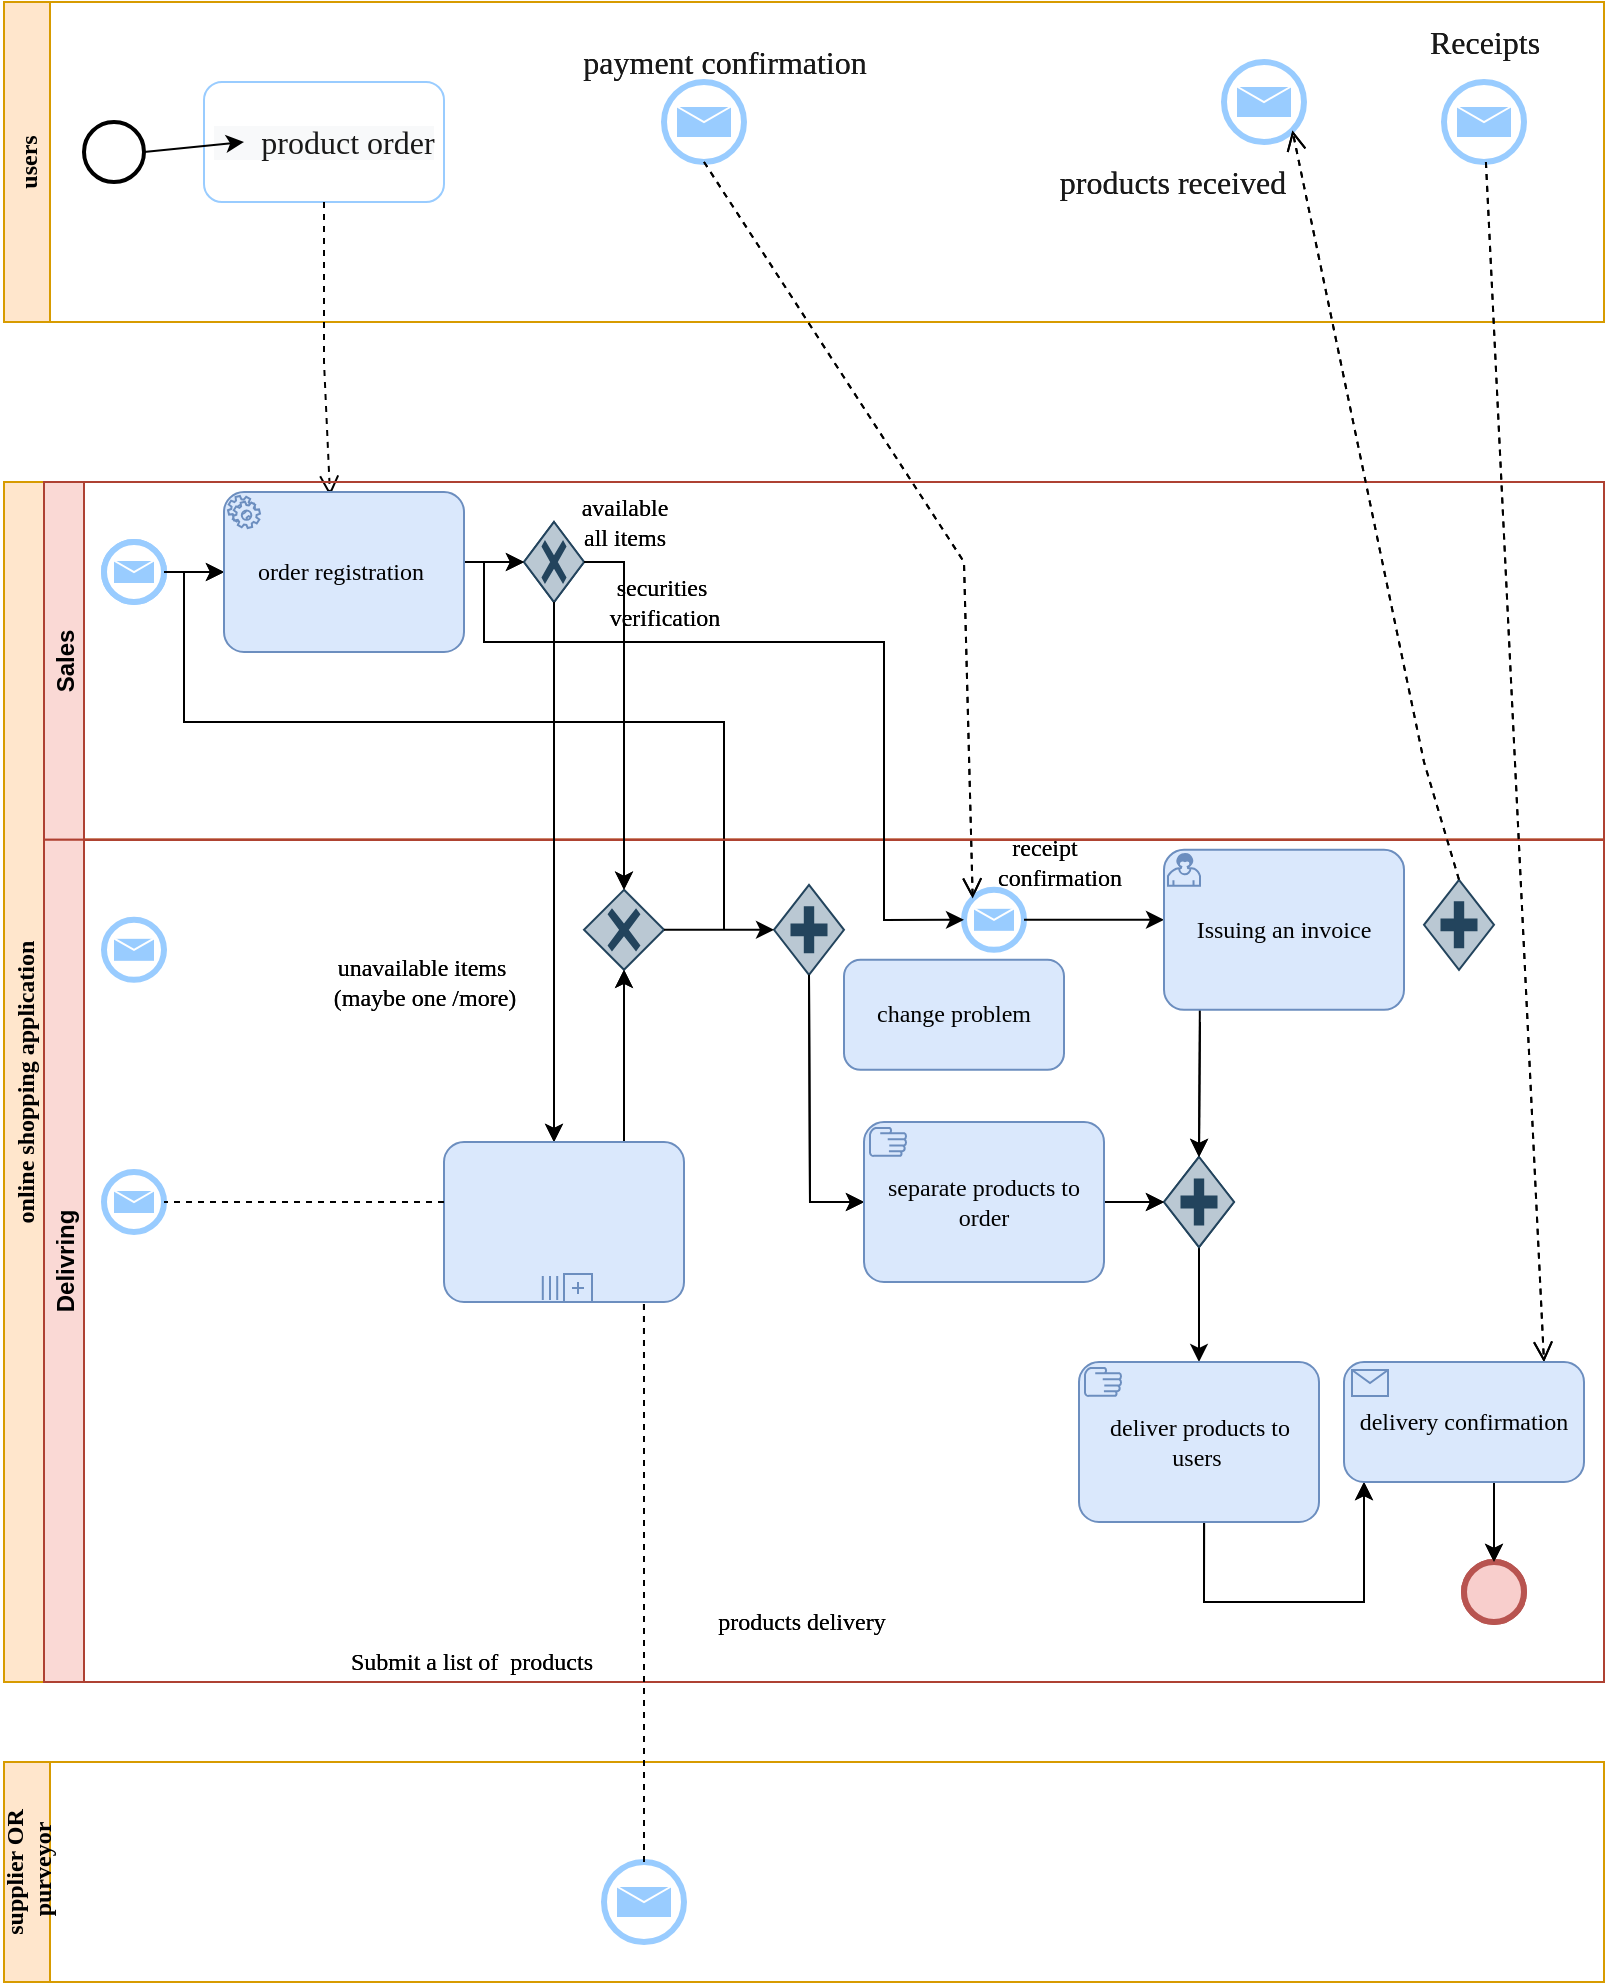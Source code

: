 <mxfile version="15.7.4" type="github" pages="2">
  <diagram id="DU3IWoZfHmInHlSZ8mjR" name="Page-1">
    <mxGraphModel dx="1886" dy="610" grid="1" gridSize="10" guides="1" tooltips="1" connect="1" arrows="1" fold="1" page="0" pageScale="1" pageWidth="850" pageHeight="1100" math="0" shadow="0">
      <root>
        <mxCell id="0" />
        <mxCell id="1" parent="0" />
        <mxCell id="j8A4B9o-JrXwtnY3UbhV-6" value="online shopping application" style="swimlane;childLayout=stackLayout;resizeParent=1;resizeParentMax=0;horizontal=0;startSize=20;horizontalStack=0;fontFamily=Verdana;strokeColor=#d79b00;fillColor=#ffe6cc;" parent="1" vertex="1">
          <mxGeometry x="40" y="280" width="800" height="178.91" as="geometry" />
        </mxCell>
        <mxCell id="j8A4B9o-JrXwtnY3UbhV-7" value="Sales" style="swimlane;startSize=20;horizontal=0;fillColor=#fad9d5;strokeColor=#ae4132;" parent="j8A4B9o-JrXwtnY3UbhV-6" vertex="1">
          <mxGeometry x="20" width="780" height="178.91" as="geometry" />
        </mxCell>
        <mxCell id="j8A4B9o-JrXwtnY3UbhV-16" value="" style="points=[[0.145,0.145,0],[0.5,0,0],[0.855,0.145,0],[1,0.5,0],[0.855,0.855,0],[0.5,1,0],[0.145,0.855,0],[0,0.5,0]];shape=mxgraph.bpmn.event;html=1;verticalLabelPosition=bottom;labelBackgroundColor=#ffffff;verticalAlign=top;align=center;perimeter=ellipsePerimeter;outlineConnect=0;aspect=fixed;outline=end;symbol=message;fontFamily=Verdana;strokeColor=#99CCFF;fillColor=#FFFFFF;" parent="j8A4B9o-JrXwtnY3UbhV-7" vertex="1">
          <mxGeometry x="30" y="30" width="30" height="30" as="geometry" />
        </mxCell>
        <mxCell id="j8A4B9o-JrXwtnY3UbhV-17" value="" style="points=[[0.25,0.25,0],[0.5,0,0],[0.75,0.25,0],[1,0.5,0],[0.75,0.75,0],[0.5,1,0],[0.25,0.75,0],[0,0.5,0]];shape=mxgraph.bpmn.gateway2;html=1;verticalLabelPosition=bottom;labelBackgroundColor=#ffffff;verticalAlign=top;align=center;perimeter=rhombusPerimeter;outlineConnect=0;outline=none;symbol=none;gwType=exclusive;fontFamily=Verdana;strokeColor=#23445d;fillColor=#bac8d3;" parent="j8A4B9o-JrXwtnY3UbhV-7" vertex="1">
          <mxGeometry x="240" y="20" width="30" height="40" as="geometry" />
        </mxCell>
        <mxCell id="j8A4B9o-JrXwtnY3UbhV-33" value="" style="endArrow=classic;html=1;rounded=0;fontFamily=Verdana;exitX=1;exitY=0.5;exitDx=0;exitDy=0;exitPerimeter=0;" parent="j8A4B9o-JrXwtnY3UbhV-7" source="j8A4B9o-JrXwtnY3UbhV-16" edge="1">
          <mxGeometry width="50" height="50" relative="1" as="geometry">
            <mxPoint x="50" y="90" as="sourcePoint" />
            <mxPoint x="90" y="45" as="targetPoint" />
          </mxGeometry>
        </mxCell>
        <mxCell id="j8A4B9o-JrXwtnY3UbhV-34" value="" style="endArrow=classic;html=1;rounded=0;fontFamily=Verdana;exitX=1;exitY=0.5;exitDx=0;exitDy=0;entryX=0;entryY=0.5;entryDx=0;entryDy=0;entryPerimeter=0;" parent="j8A4B9o-JrXwtnY3UbhV-7" target="j8A4B9o-JrXwtnY3UbhV-17" edge="1">
          <mxGeometry width="50" height="50" relative="1" as="geometry">
            <mxPoint x="210" y="40" as="sourcePoint" />
            <mxPoint x="370" y="-100" as="targetPoint" />
          </mxGeometry>
        </mxCell>
        <mxCell id="j8A4B9o-JrXwtnY3UbhV-36" value="" style="endArrow=classic;html=1;rounded=0;fontFamily=Verdana;exitX=1;exitY=0.5;exitDx=0;exitDy=0;exitPerimeter=0;" parent="j8A4B9o-JrXwtnY3UbhV-6" source="j8A4B9o-JrXwtnY3UbhV-17" edge="1">
          <mxGeometry width="50" height="50" relative="1" as="geometry">
            <mxPoint x="350" y="90" as="sourcePoint" />
            <mxPoint x="310" y="203.91" as="targetPoint" />
            <Array as="points">
              <mxPoint x="310" y="40" />
            </Array>
          </mxGeometry>
        </mxCell>
        <mxCell id="j8A4B9o-JrXwtnY3UbhV-10" value="users" style="swimlane;horizontal=0;fontFamily=Verdana;fillColor=#ffe6cc;strokeColor=#d79b00;" parent="1" vertex="1">
          <mxGeometry x="40" y="40" width="800" height="160" as="geometry" />
        </mxCell>
        <mxCell id="j8A4B9o-JrXwtnY3UbhV-12" value="" style="points=[[0.145,0.145,0],[0.5,0,0],[0.855,0.145,0],[1,0.5,0],[0.855,0.855,0],[0.5,1,0],[0.145,0.855,0],[0,0.5,0]];shape=mxgraph.bpmn.event;html=1;verticalLabelPosition=bottom;labelBackgroundColor=#ffffff;verticalAlign=top;align=center;perimeter=ellipsePerimeter;outlineConnect=0;aspect=fixed;outline=end;symbol=message;fontFamily=Verdana;strokeColor=#99CCFF;fillColor=#FFFFFF;" parent="j8A4B9o-JrXwtnY3UbhV-10" vertex="1">
          <mxGeometry x="330" y="40" width="40" height="40" as="geometry" />
        </mxCell>
        <mxCell id="j8A4B9o-JrXwtnY3UbhV-13" value="" style="points=[[0.145,0.145,0],[0.5,0,0],[0.855,0.145,0],[1,0.5,0],[0.855,0.855,0],[0.5,1,0],[0.145,0.855,0],[0,0.5,0]];shape=mxgraph.bpmn.event;html=1;verticalLabelPosition=bottom;labelBackgroundColor=#ffffff;verticalAlign=top;align=center;perimeter=ellipsePerimeter;outlineConnect=0;aspect=fixed;outline=end;symbol=message;fontFamily=Verdana;strokeColor=#99CCFF;fillColor=#FFFFFF;" parent="j8A4B9o-JrXwtnY3UbhV-10" vertex="1">
          <mxGeometry x="610" y="30" width="40" height="40" as="geometry" />
        </mxCell>
        <mxCell id="j8A4B9o-JrXwtnY3UbhV-14" value="" style="points=[[0.145,0.145,0],[0.5,0,0],[0.855,0.145,0],[1,0.5,0],[0.855,0.855,0],[0.5,1,0],[0.145,0.855,0],[0,0.5,0]];shape=mxgraph.bpmn.event;html=1;verticalLabelPosition=bottom;labelBackgroundColor=#ffffff;verticalAlign=top;align=center;perimeter=ellipsePerimeter;outlineConnect=0;aspect=fixed;outline=end;symbol=message;fontFamily=Verdana;strokeColor=#99CCFF;fillColor=#FFFFFF;" parent="j8A4B9o-JrXwtnY3UbhV-10" vertex="1">
          <mxGeometry x="720" y="40" width="40" height="40" as="geometry" />
        </mxCell>
        <mxCell id="s6szo8w5WI7-46QbkCPE-1" value="&#xa;&#xa;&lt;span style=&quot;color: rgb(25, 25, 25); font-family: &amp;quot;times new roman&amp;quot;; font-size: 16px; font-style: normal; font-weight: 400; letter-spacing: normal; text-align: center; text-indent: 0px; text-transform: none; word-spacing: 0px; background-color: rgb(248, 249, 250); display: inline; float: none;&quot;&gt;&amp;nbsp; &amp;nbsp; &amp;nbsp; product order&lt;/span&gt;&#xa;&#xa;" style="rounded=1;whiteSpace=wrap;html=1;fontFamily=Verdana;strokeColor=#99CCFF;fillColor=#FFFFFF;" vertex="1" parent="j8A4B9o-JrXwtnY3UbhV-10">
          <mxGeometry x="100" y="40" width="120" height="60" as="geometry" />
        </mxCell>
        <mxCell id="s6szo8w5WI7-46QbkCPE-2" value="" style="strokeWidth=2;html=1;shape=mxgraph.flowchart.start_2;whiteSpace=wrap;fontFamily=Verdana;fillColor=#FFFFFF;" vertex="1" parent="j8A4B9o-JrXwtnY3UbhV-10">
          <mxGeometry x="40" y="60" width="30" height="30" as="geometry" />
        </mxCell>
        <mxCell id="s6szo8w5WI7-46QbkCPE-3" value="" style="endArrow=classic;html=1;rounded=0;fontFamily=Verdana;exitX=1;exitY=0.5;exitDx=0;exitDy=0;exitPerimeter=0;" edge="1" parent="j8A4B9o-JrXwtnY3UbhV-10" source="s6szo8w5WI7-46QbkCPE-2">
          <mxGeometry width="50" height="50" relative="1" as="geometry">
            <mxPoint x="70" y="120" as="sourcePoint" />
            <mxPoint x="120" y="70" as="targetPoint" />
          </mxGeometry>
        </mxCell>
        <mxCell id="j8A4B9o-JrXwtnY3UbhV-27" value="&lt;span style=&quot;font-family: &amp;#34;times new roman&amp;#34; ; font-size: 12pt ; color: #191919&quot;&gt;&amp;nbsp; &amp;nbsp; &amp;nbsp; payment confirmation&amp;nbsp;&lt;/span&gt;" style="text;html=1;align=center;verticalAlign=middle;resizable=0;points=[];autosize=1;strokeColor=none;fillColor=none;fontFamily=Verdana;" parent="1" vertex="1">
          <mxGeometry x="295" y="60" width="190" height="20" as="geometry" />
        </mxCell>
        <mxCell id="j8A4B9o-JrXwtnY3UbhV-28" value="&lt;span style=&quot;color: rgb(25 , 25 , 25) ; font-family: &amp;#34;times new roman&amp;#34; ; font-size: 16px&quot;&gt;&amp;nbsp; &amp;nbsp;products received&amp;nbsp;&lt;/span&gt;" style="text;html=1;align=center;verticalAlign=middle;resizable=0;points=[];autosize=1;strokeColor=none;fillColor=none;fontFamily=Verdana;" parent="1" vertex="1">
          <mxGeometry x="550" y="120" width="140" height="20" as="geometry" />
        </mxCell>
        <mxCell id="j8A4B9o-JrXwtnY3UbhV-31" value="&lt;span style=&quot;font-family: &amp;#34;times new roman&amp;#34; ; font-size: 12pt ; color: #191919&quot;&gt;Receipts&lt;/span&gt;" style="text;html=1;align=center;verticalAlign=middle;resizable=0;points=[];autosize=1;strokeColor=none;fillColor=none;fontFamily=Verdana;" parent="1" vertex="1">
          <mxGeometry x="745" y="50" width="70" height="20" as="geometry" />
        </mxCell>
        <mxCell id="j8A4B9o-JrXwtnY3UbhV-35" value="" style="html=1;verticalAlign=bottom;endArrow=open;dashed=1;endSize=8;rounded=0;fontFamily=Verdana;exitX=0.5;exitY=1;exitDx=0;exitDy=0;entryX=0.442;entryY=0.025;entryDx=0;entryDy=0;entryPerimeter=0;" parent="1" source="s6szo8w5WI7-46QbkCPE-1" edge="1" target="j8A4B9o-JrXwtnY3UbhV-157">
          <mxGeometry x="0.106" y="-1" relative="1" as="geometry">
            <mxPoint x="100" y="120" as="sourcePoint" />
            <mxPoint x="210" y="290" as="targetPoint" />
            <Array as="points">
              <mxPoint x="200" y="220" />
            </Array>
            <mxPoint as="offset" />
          </mxGeometry>
        </mxCell>
        <mxCell id="j8A4B9o-JrXwtnY3UbhV-50" value="" style="html=1;verticalAlign=bottom;endArrow=open;dashed=1;endSize=8;rounded=0;fontFamily=Verdana;exitX=0.5;exitY=1;exitDx=0;exitDy=0;exitPerimeter=0;entryX=0.145;entryY=0.145;entryDx=0;entryDy=0;entryPerimeter=0;" parent="1" source="j8A4B9o-JrXwtnY3UbhV-12" edge="1">
          <mxGeometry x="0.106" y="-1" relative="1" as="geometry">
            <mxPoint x="110" y="130" as="sourcePoint" />
            <mxPoint x="524.35" y="488.26" as="targetPoint" />
            <Array as="points">
              <mxPoint x="520" y="320" />
            </Array>
            <mxPoint as="offset" />
          </mxGeometry>
        </mxCell>
        <mxCell id="j8A4B9o-JrXwtnY3UbhV-51" value="" style="html=1;verticalAlign=bottom;endArrow=open;dashed=1;endSize=8;rounded=0;fontFamily=Verdana;exitX=0.5;exitY=0;exitDx=0;exitDy=0;exitPerimeter=0;entryX=0.855;entryY=0.855;entryDx=0;entryDy=0;entryPerimeter=0;" parent="1" target="j8A4B9o-JrXwtnY3UbhV-13" edge="1">
          <mxGeometry x="0.106" y="-1" relative="1" as="geometry">
            <mxPoint x="767.5" y="478.91" as="sourcePoint" />
            <mxPoint x="230" y="320" as="targetPoint" />
            <Array as="points">
              <mxPoint x="750" y="420" />
            </Array>
            <mxPoint as="offset" />
          </mxGeometry>
        </mxCell>
        <mxCell id="j8A4B9o-JrXwtnY3UbhV-52" value="available &lt;br&gt;all items" style="text;html=1;align=center;verticalAlign=middle;resizable=0;points=[];autosize=1;strokeColor=none;fillColor=none;fontFamily=Verdana;" parent="1" vertex="1">
          <mxGeometry x="315" y="285" width="70" height="30" as="geometry" />
        </mxCell>
        <mxCell id="j8A4B9o-JrXwtnY3UbhV-53" value="securities&amp;nbsp;&lt;br&gt;verification" style="text;html=1;align=center;verticalAlign=middle;resizable=0;points=[];autosize=1;strokeColor=none;fillColor=none;fontFamily=Verdana;" parent="1" vertex="1">
          <mxGeometry x="330" y="325" width="80" height="30" as="geometry" />
        </mxCell>
        <mxCell id="j8A4B9o-JrXwtnY3UbhV-54" value="" style="endArrow=classic;html=1;rounded=0;fontFamily=Verdana;exitX=0.5;exitY=1;exitDx=0;exitDy=0;exitPerimeter=0;" parent="1" source="j8A4B9o-JrXwtnY3UbhV-17" edge="1">
          <mxGeometry width="50" height="50" relative="1" as="geometry">
            <mxPoint x="320" y="550" as="sourcePoint" />
            <mxPoint x="315" y="610" as="targetPoint" />
          </mxGeometry>
        </mxCell>
        <mxCell id="j8A4B9o-JrXwtnY3UbhV-56" value="" style="html=1;verticalAlign=bottom;endArrow=open;dashed=1;endSize=8;rounded=0;fontFamily=Verdana;exitX=0;exitY=0.5;exitDx=0;exitDy=0;" parent="1" edge="1">
          <mxGeometry x="0.106" y="-1" relative="1" as="geometry">
            <mxPoint x="260" y="640" as="sourcePoint" />
            <mxPoint x="100" y="640" as="targetPoint" />
            <Array as="points">
              <mxPoint x="100" y="640" />
            </Array>
            <mxPoint as="offset" />
          </mxGeometry>
        </mxCell>
        <mxCell id="j8A4B9o-JrXwtnY3UbhV-58" value="" style="endArrow=classic;html=1;rounded=0;fontFamily=Verdana;exitX=0.75;exitY=0;exitDx=0;exitDy=0;entryX=0.5;entryY=1;entryDx=0;entryDy=0;entryPerimeter=0;" parent="1" edge="1">
          <mxGeometry width="50" height="50" relative="1" as="geometry">
            <mxPoint x="350" y="610" as="sourcePoint" />
            <mxPoint x="350" y="523.91" as="targetPoint" />
            <Array as="points" />
          </mxGeometry>
        </mxCell>
        <mxCell id="j8A4B9o-JrXwtnY3UbhV-59" value="" style="endArrow=classic;html=1;rounded=0;fontFamily=Verdana;exitX=0.5;exitY=1;exitDx=0;exitDy=0;exitPerimeter=0;" parent="1" edge="1">
          <mxGeometry width="50" height="50" relative="1" as="geometry">
            <mxPoint x="442.5" y="526.41" as="sourcePoint" />
            <mxPoint x="470" y="640" as="targetPoint" />
            <Array as="points">
              <mxPoint x="443" y="640" />
            </Array>
          </mxGeometry>
        </mxCell>
        <mxCell id="j8A4B9o-JrXwtnY3UbhV-61" value="" style="points=[[0.25,0.25,0],[0.5,0,0],[0.75,0.25,0],[1,0.5,0],[0.75,0.75,0],[0.5,1,0],[0.25,0.75,0],[0,0.5,0]];shape=mxgraph.bpmn.gateway2;html=1;verticalLabelPosition=bottom;labelBackgroundColor=#ffffff;verticalAlign=top;align=center;perimeter=rhombusPerimeter;outlineConnect=0;outline=none;symbol=none;gwType=parallel;fontFamily=Verdana;strokeColor=#23445d;fillColor=#bac8d3;" parent="1" vertex="1">
          <mxGeometry x="620" y="617.5" width="35" height="45" as="geometry" />
        </mxCell>
        <mxCell id="j8A4B9o-JrXwtnY3UbhV-62" value="" style="endArrow=classic;html=1;rounded=0;fontFamily=Verdana;exitX=1;exitY=0.5;exitDx=0;exitDy=0;" parent="1" target="j8A4B9o-JrXwtnY3UbhV-61" edge="1">
          <mxGeometry width="50" height="50" relative="1" as="geometry">
            <mxPoint x="590" y="640" as="sourcePoint" />
            <mxPoint x="500" y="690" as="targetPoint" />
          </mxGeometry>
        </mxCell>
        <mxCell id="j8A4B9o-JrXwtnY3UbhV-63" value="" style="endArrow=classic;html=1;rounded=0;fontFamily=Verdana;exitX=0.15;exitY=1.017;exitDx=0;exitDy=0;exitPerimeter=0;entryX=0.5;entryY=0;entryDx=0;entryDy=0;entryPerimeter=0;" parent="1" target="j8A4B9o-JrXwtnY3UbhV-61" edge="1">
          <mxGeometry width="50" height="50" relative="1" as="geometry">
            <mxPoint x="638" y="529.93" as="sourcePoint" />
            <mxPoint x="720" y="590" as="targetPoint" />
          </mxGeometry>
        </mxCell>
        <mxCell id="j8A4B9o-JrXwtnY3UbhV-64" value="" style="endArrow=classic;html=1;rounded=0;fontFamily=Verdana;exitX=0.5;exitY=1;exitDx=0;exitDy=0;exitPerimeter=0;entryX=0.5;entryY=0;entryDx=0;entryDy=0;entryPerimeter=0;" parent="1" source="j8A4B9o-JrXwtnY3UbhV-61" target="j8A4B9o-JrXwtnY3UbhV-164" edge="1">
          <mxGeometry width="50" height="50" relative="1" as="geometry">
            <mxPoint x="500" y="810" as="sourcePoint" />
            <mxPoint x="635.96" y="698" as="targetPoint" />
          </mxGeometry>
        </mxCell>
        <mxCell id="j8A4B9o-JrXwtnY3UbhV-69" value="" style="endArrow=classic;html=1;rounded=0;fontFamily=Verdana;exitX=0.667;exitY=1;exitDx=0;exitDy=0;exitPerimeter=0;" parent="1" edge="1">
          <mxGeometry width="50" height="50" relative="1" as="geometry">
            <mxPoint x="640.04" y="800" as="sourcePoint" />
            <mxPoint x="720" y="780" as="targetPoint" />
            <Array as="points">
              <mxPoint x="640" y="840" />
              <mxPoint x="720" y="840" />
            </Array>
          </mxGeometry>
        </mxCell>
        <mxCell id="j8A4B9o-JrXwtnY3UbhV-70" value="" style="points=[[0.145,0.145,0],[0.5,0,0],[0.855,0.145,0],[1,0.5,0],[0.855,0.855,0],[0.5,1,0],[0.145,0.855,0],[0,0.5,0]];shape=mxgraph.bpmn.event;html=1;verticalLabelPosition=bottom;labelBackgroundColor=#ffffff;verticalAlign=top;align=center;perimeter=ellipsePerimeter;outlineConnect=0;aspect=fixed;outline=end;symbol=terminate2;fontFamily=Verdana;strokeColor=#b85450;fillColor=#f8cecc;" parent="1" vertex="1">
          <mxGeometry x="770" y="820" width="30" height="30" as="geometry" />
        </mxCell>
        <mxCell id="j8A4B9o-JrXwtnY3UbhV-75" value="" style="html=1;verticalAlign=bottom;endArrow=open;dashed=1;endSize=8;rounded=0;fontFamily=Verdana;" parent="1" source="j8A4B9o-JrXwtnY3UbhV-14" edge="1">
          <mxGeometry x="0.106" y="-1" relative="1" as="geometry">
            <mxPoint x="790" y="130" as="sourcePoint" />
            <mxPoint x="810" y="720" as="targetPoint" />
            <Array as="points">
              <mxPoint x="810" y="720" />
            </Array>
            <mxPoint as="offset" />
          </mxGeometry>
        </mxCell>
        <mxCell id="j8A4B9o-JrXwtnY3UbhV-76" value="" style="endArrow=classic;html=1;rounded=0;fontFamily=Verdana;exitX=0.75;exitY=1;exitDx=0;exitDy=0;" parent="1" edge="1">
          <mxGeometry width="50" height="50" relative="1" as="geometry">
            <mxPoint x="785" y="780" as="sourcePoint" />
            <mxPoint x="785" y="820" as="targetPoint" />
          </mxGeometry>
        </mxCell>
        <mxCell id="j8A4B9o-JrXwtnY3UbhV-82" value="" style="html=1;verticalAlign=bottom;endArrow=open;dashed=1;endSize=8;rounded=0;fontFamily=Verdana;entryX=0.833;entryY=1;entryDx=0;entryDy=0;entryPerimeter=0;" parent="1" edge="1">
          <mxGeometry x="0.106" y="-1" relative="1" as="geometry">
            <mxPoint x="360" y="940.0" as="sourcePoint" />
            <mxPoint x="359.96" y="670" as="targetPoint" />
            <Array as="points">
              <mxPoint x="360" y="860" />
              <mxPoint x="360" y="770" />
              <mxPoint x="360" y="720" />
            </Array>
            <mxPoint as="offset" />
          </mxGeometry>
        </mxCell>
        <mxCell id="j8A4B9o-JrXwtnY3UbhV-83" value="Submit a list of&amp;nbsp; products&amp;nbsp; &amp;nbsp; &amp;nbsp; &amp;nbsp; &amp;nbsp; &amp;nbsp; &amp;nbsp; &amp;nbsp; &amp;nbsp; &amp;nbsp; &amp;nbsp; &amp;nbsp; &amp;nbsp; &amp;nbsp; &amp;nbsp; &amp;nbsp;" style="text;html=1;align=center;verticalAlign=middle;resizable=0;points=[];autosize=1;strokeColor=none;fillColor=none;fontFamily=Verdana;" parent="1" vertex="1">
          <mxGeometry x="170" y="860" width="300" height="20" as="geometry" />
        </mxCell>
        <mxCell id="j8A4B9o-JrXwtnY3UbhV-84" value="products delivery&amp;nbsp;" style="text;html=1;align=center;verticalAlign=middle;resizable=0;points=[];autosize=1;strokeColor=none;fillColor=none;fontFamily=Verdana;" parent="1" vertex="1">
          <mxGeometry x="380" y="840" width="120" height="20" as="geometry" />
        </mxCell>
        <mxCell id="j8A4B9o-JrXwtnY3UbhV-85" value="unavailable items&amp;nbsp;&lt;br&gt;(maybe one /more)" style="text;html=1;align=center;verticalAlign=middle;resizable=0;points=[];autosize=1;strokeColor=none;fillColor=none;fontFamily=Verdana;" parent="1" vertex="1">
          <mxGeometry x="185" y="515" width="130" height="30" as="geometry" />
        </mxCell>
        <mxCell id="j8A4B9o-JrXwtnY3UbhV-87" value="receipt&lt;br&gt;&amp;nbsp; &amp;nbsp; &amp;nbsp;confirmation" style="text;html=1;align=center;verticalAlign=middle;resizable=0;points=[];autosize=1;strokeColor=none;fillColor=none;fontFamily=Verdana;" parent="1" vertex="1">
          <mxGeometry x="505" y="455" width="110" height="30" as="geometry" />
        </mxCell>
        <mxCell id="j8A4B9o-JrXwtnY3UbhV-93" value="Untitled Layer" parent="0" />
        <mxCell id="j8A4B9o-JrXwtnY3UbhV-94" value="online shopping application" style="swimlane;childLayout=stackLayout;resizeParent=1;resizeParentMax=0;horizontal=0;startSize=20;horizontalStack=0;fontFamily=Verdana;strokeColor=#d79b00;fillColor=#ffe6cc;" parent="j8A4B9o-JrXwtnY3UbhV-93" vertex="1">
          <mxGeometry x="40" y="280" width="800" height="600" as="geometry" />
        </mxCell>
        <mxCell id="j8A4B9o-JrXwtnY3UbhV-95" value="Sales" style="swimlane;startSize=20;horizontal=0;fillColor=#fad9d5;strokeColor=#ae4132;" parent="j8A4B9o-JrXwtnY3UbhV-94" vertex="1">
          <mxGeometry x="20" width="780" height="178.91" as="geometry" />
        </mxCell>
        <mxCell id="j8A4B9o-JrXwtnY3UbhV-97" value="" style="points=[[0.145,0.145,0],[0.5,0,0],[0.855,0.145,0],[1,0.5,0],[0.855,0.855,0],[0.5,1,0],[0.145,0.855,0],[0,0.5,0]];shape=mxgraph.bpmn.event;html=1;verticalLabelPosition=bottom;labelBackgroundColor=#ffffff;verticalAlign=top;align=center;perimeter=ellipsePerimeter;outlineConnect=0;aspect=fixed;outline=end;symbol=message;fontFamily=Verdana;strokeColor=#99CCFF;fillColor=#FFFFFF;" parent="j8A4B9o-JrXwtnY3UbhV-95" vertex="1">
          <mxGeometry x="30" y="30" width="30" height="30" as="geometry" />
        </mxCell>
        <mxCell id="j8A4B9o-JrXwtnY3UbhV-98" value="" style="points=[[0.25,0.25,0],[0.5,0,0],[0.75,0.25,0],[1,0.5,0],[0.75,0.75,0],[0.5,1,0],[0.25,0.75,0],[0,0.5,0]];shape=mxgraph.bpmn.gateway2;html=1;verticalLabelPosition=bottom;labelBackgroundColor=#ffffff;verticalAlign=top;align=center;perimeter=rhombusPerimeter;outlineConnect=0;outline=none;symbol=none;gwType=exclusive;fontFamily=Verdana;strokeColor=#23445d;fillColor=#bac8d3;" parent="j8A4B9o-JrXwtnY3UbhV-95" vertex="1">
          <mxGeometry x="240" y="20" width="30" height="40" as="geometry" />
        </mxCell>
        <mxCell id="j8A4B9o-JrXwtnY3UbhV-99" value="" style="endArrow=classic;html=1;rounded=0;fontFamily=Verdana;exitX=1;exitY=0.5;exitDx=0;exitDy=0;exitPerimeter=0;" parent="j8A4B9o-JrXwtnY3UbhV-95" source="j8A4B9o-JrXwtnY3UbhV-97" edge="1">
          <mxGeometry width="50" height="50" relative="1" as="geometry">
            <mxPoint x="50" y="90" as="sourcePoint" />
            <mxPoint x="90" y="45" as="targetPoint" />
          </mxGeometry>
        </mxCell>
        <mxCell id="j8A4B9o-JrXwtnY3UbhV-100" value="" style="endArrow=classic;html=1;rounded=0;fontFamily=Verdana;exitX=1;exitY=0.5;exitDx=0;exitDy=0;entryX=0;entryY=0.5;entryDx=0;entryDy=0;entryPerimeter=0;" parent="j8A4B9o-JrXwtnY3UbhV-95" target="j8A4B9o-JrXwtnY3UbhV-98" edge="1">
          <mxGeometry width="50" height="50" relative="1" as="geometry">
            <mxPoint x="210" y="40" as="sourcePoint" />
            <mxPoint x="370" y="-100" as="targetPoint" />
          </mxGeometry>
        </mxCell>
        <mxCell id="j8A4B9o-JrXwtnY3UbhV-101" value="" style="endArrow=none;html=1;rounded=0;fontFamily=Verdana;" parent="j8A4B9o-JrXwtnY3UbhV-95" edge="1">
          <mxGeometry relative="1" as="geometry">
            <mxPoint x="70" y="45" as="sourcePoint" />
            <mxPoint x="340" y="224" as="targetPoint" />
            <Array as="points">
              <mxPoint x="70" y="120" />
              <mxPoint x="340" y="120" />
            </Array>
          </mxGeometry>
        </mxCell>
        <mxCell id="j8A4B9o-JrXwtnY3UbhV-157" value="order registration " style="points=[[0.25,0,0],[0.5,0,0],[0.75,0,0],[1,0.25,0],[1,0.5,0],[1,0.75,0],[0.75,1,0],[0.5,1,0],[0.25,1,0],[0,0.75,0],[0,0.5,0],[0,0.25,0]];shape=mxgraph.bpmn.task;whiteSpace=wrap;rectStyle=rounded;size=10;taskMarker=service;fontFamily=Verdana;strokeColor=#6c8ebf;fillColor=#dae8fc;" parent="j8A4B9o-JrXwtnY3UbhV-95" vertex="1">
          <mxGeometry x="90" y="5" width="120" height="80" as="geometry" />
        </mxCell>
        <mxCell id="j8A4B9o-JrXwtnY3UbhV-103" value="Delivring" style="swimlane;startSize=20;horizontal=0;fillColor=#fad9d5;strokeColor=#ae4132;" parent="j8A4B9o-JrXwtnY3UbhV-94" vertex="1">
          <mxGeometry x="20" y="178.91" width="780" height="421.09" as="geometry" />
        </mxCell>
        <mxCell id="j8A4B9o-JrXwtnY3UbhV-104" value="" style="points=[[0.145,0.145,0],[0.5,0,0],[0.855,0.145,0],[1,0.5,0],[0.855,0.855,0],[0.5,1,0],[0.145,0.855,0],[0,0.5,0]];shape=mxgraph.bpmn.event;html=1;verticalLabelPosition=bottom;labelBackgroundColor=#ffffff;verticalAlign=top;align=center;perimeter=ellipsePerimeter;outlineConnect=0;aspect=fixed;outline=end;symbol=message;fontFamily=Verdana;strokeColor=#99CCFF;fillColor=#FFFFFF;" parent="j8A4B9o-JrXwtnY3UbhV-103" vertex="1">
          <mxGeometry x="30" y="40" width="30" height="30" as="geometry" />
        </mxCell>
        <mxCell id="j8A4B9o-JrXwtnY3UbhV-105" value="" style="points=[[0.25,0.25,0],[0.5,0,0],[0.75,0.25,0],[1,0.5,0],[0.75,0.75,0],[0.5,1,0],[0.25,0.75,0],[0,0.5,0]];shape=mxgraph.bpmn.gateway2;html=1;verticalLabelPosition=bottom;labelBackgroundColor=#ffffff;verticalAlign=top;align=center;perimeter=rhombusPerimeter;outlineConnect=0;outline=none;symbol=none;gwType=exclusive;fontFamily=Verdana;strokeColor=#23445d;fillColor=#bac8d3;" parent="j8A4B9o-JrXwtnY3UbhV-103" vertex="1">
          <mxGeometry x="270" y="25" width="40" height="40" as="geometry" />
        </mxCell>
        <mxCell id="j8A4B9o-JrXwtnY3UbhV-106" value="" style="points=[[0.25,0.25,0],[0.5,0,0],[0.75,0.25,0],[1,0.5,0],[0.75,0.75,0],[0.5,1,0],[0.25,0.75,0],[0,0.5,0]];shape=mxgraph.bpmn.gateway2;html=1;verticalLabelPosition=bottom;labelBackgroundColor=#ffffff;verticalAlign=top;align=center;perimeter=rhombusPerimeter;outlineConnect=0;outline=none;symbol=none;gwType=parallel;fontFamily=Verdana;strokeColor=#23445d;fillColor=#bac8d3;" parent="j8A4B9o-JrXwtnY3UbhV-103" vertex="1">
          <mxGeometry x="365" y="22.5" width="35" height="45" as="geometry" />
        </mxCell>
        <mxCell id="j8A4B9o-JrXwtnY3UbhV-107" value="" style="endArrow=classic;html=1;rounded=0;fontFamily=Verdana;exitX=1;exitY=0.5;exitDx=0;exitDy=0;exitPerimeter=0;entryX=0;entryY=0.5;entryDx=0;entryDy=0;entryPerimeter=0;" parent="j8A4B9o-JrXwtnY3UbhV-103" source="j8A4B9o-JrXwtnY3UbhV-105" target="j8A4B9o-JrXwtnY3UbhV-106" edge="1">
          <mxGeometry width="50" height="50" relative="1" as="geometry">
            <mxPoint x="310" y="80" as="sourcePoint" />
            <mxPoint x="360" y="45" as="targetPoint" />
          </mxGeometry>
        </mxCell>
        <mxCell id="j8A4B9o-JrXwtnY3UbhV-108" value="" style="points=[[0.145,0.145,0],[0.5,0,0],[0.855,0.145,0],[1,0.5,0],[0.855,0.855,0],[0.5,1,0],[0.145,0.855,0],[0,0.5,0]];shape=mxgraph.bpmn.event;html=1;verticalLabelPosition=bottom;labelBackgroundColor=#ffffff;verticalAlign=top;align=center;perimeter=ellipsePerimeter;outlineConnect=0;aspect=fixed;outline=end;symbol=message;fontFamily=Verdana;strokeColor=#99CCFF;fillColor=#FFFFFF;" parent="j8A4B9o-JrXwtnY3UbhV-103" vertex="1">
          <mxGeometry x="460" y="25" width="30" height="30" as="geometry" />
        </mxCell>
        <mxCell id="j8A4B9o-JrXwtnY3UbhV-110" value="" style="points=[[0.25,0.25,0],[0.5,0,0],[0.75,0.25,0],[1,0.5,0],[0.75,0.75,0],[0.5,1,0],[0.25,0.75,0],[0,0.5,0]];shape=mxgraph.bpmn.gateway2;html=1;verticalLabelPosition=bottom;labelBackgroundColor=#ffffff;verticalAlign=top;align=center;perimeter=rhombusPerimeter;outlineConnect=0;outline=none;symbol=none;gwType=parallel;fontFamily=Verdana;strokeColor=#23445d;fillColor=#bac8d3;" parent="j8A4B9o-JrXwtnY3UbhV-103" vertex="1">
          <mxGeometry x="690" y="20" width="35" height="45" as="geometry" />
        </mxCell>
        <mxCell id="j8A4B9o-JrXwtnY3UbhV-111" value="change problem" style="rounded=1;whiteSpace=wrap;html=1;fontFamily=Verdana;strokeColor=#6c8ebf;fillColor=#dae8fc;" parent="j8A4B9o-JrXwtnY3UbhV-103" vertex="1">
          <mxGeometry x="400" y="60" width="110" height="55" as="geometry" />
        </mxCell>
        <mxCell id="j8A4B9o-JrXwtnY3UbhV-112" value="" style="endArrow=classic;html=1;rounded=0;fontFamily=Verdana;exitX=1;exitY=0.5;exitDx=0;exitDy=0;exitPerimeter=0;entryX=0;entryY=0.5;entryDx=0;entryDy=0;" parent="j8A4B9o-JrXwtnY3UbhV-103" source="j8A4B9o-JrXwtnY3UbhV-108" edge="1">
          <mxGeometry width="50" height="50" relative="1" as="geometry">
            <mxPoint x="320" y="55" as="sourcePoint" />
            <mxPoint x="560" y="40" as="targetPoint" />
            <Array as="points" />
          </mxGeometry>
        </mxCell>
        <mxCell id="j8A4B9o-JrXwtnY3UbhV-161" value="Issuing an invoice" style="points=[[0.25,0,0],[0.5,0,0],[0.75,0,0],[1,0.25,0],[1,0.5,0],[1,0.75,0],[0.75,1,0],[0.5,1,0],[0.25,1,0],[0,0.75,0],[0,0.5,0],[0,0.25,0]];shape=mxgraph.bpmn.task;whiteSpace=wrap;rectStyle=rounded;size=10;taskMarker=user;fontFamily=Verdana;strokeColor=#6c8ebf;fillColor=#dae8fc;" parent="j8A4B9o-JrXwtnY3UbhV-103" vertex="1">
          <mxGeometry x="560" y="5" width="120" height="80" as="geometry" />
        </mxCell>
        <mxCell id="j8A4B9o-JrXwtnY3UbhV-165" value="" style="shape=image;html=1;verticalAlign=top;verticalLabelPosition=bottom;labelBackgroundColor=#ffffff;imageAspect=0;aspect=fixed;image=https://cdn3.iconfinder.com/data/icons/arrows-actions/126/slice39-128.png;fontFamily=Verdana;strokeColor=#99CCFF;fillColor=#FFFFFF;" parent="j8A4B9o-JrXwtnY3UbhV-103" vertex="1">
          <mxGeometry x="400" y="60.0" width="20" height="20" as="geometry" />
        </mxCell>
        <mxCell id="j8A4B9o-JrXwtnY3UbhV-113" value="" style="endArrow=classic;html=1;rounded=0;fontFamily=Verdana;exitX=1;exitY=0.5;exitDx=0;exitDy=0;exitPerimeter=0;" parent="j8A4B9o-JrXwtnY3UbhV-94" source="j8A4B9o-JrXwtnY3UbhV-98" target="j8A4B9o-JrXwtnY3UbhV-105" edge="1">
          <mxGeometry width="50" height="50" relative="1" as="geometry">
            <mxPoint x="350" y="90" as="sourcePoint" />
            <mxPoint x="350" y="100" as="targetPoint" />
            <Array as="points">
              <mxPoint x="310" y="40" />
            </Array>
          </mxGeometry>
        </mxCell>
        <mxCell id="j8A4B9o-JrXwtnY3UbhV-120" value="&lt;span style=&quot;font-family: &amp;#34;times new roman&amp;#34; ; font-size: 12pt ; color: #191919&quot;&gt;&amp;nbsp; &amp;nbsp; &amp;nbsp; payment confirmation&amp;nbsp;&lt;/span&gt;" style="text;html=1;align=center;verticalAlign=middle;resizable=0;points=[];autosize=1;strokeColor=none;fillColor=none;fontFamily=Verdana;" parent="j8A4B9o-JrXwtnY3UbhV-93" vertex="1">
          <mxGeometry x="295" y="60" width="190" height="20" as="geometry" />
        </mxCell>
        <mxCell id="j8A4B9o-JrXwtnY3UbhV-121" value="&lt;span style=&quot;color: rgb(25 , 25 , 25) ; font-family: &amp;#34;times new roman&amp;#34; ; font-size: 16px&quot;&gt;&amp;nbsp; &amp;nbsp;products received&amp;nbsp;&lt;/span&gt;" style="text;html=1;align=center;verticalAlign=middle;resizable=0;points=[];autosize=1;strokeColor=none;fillColor=none;fontFamily=Verdana;" parent="j8A4B9o-JrXwtnY3UbhV-93" vertex="1">
          <mxGeometry x="550" y="120" width="140" height="20" as="geometry" />
        </mxCell>
        <mxCell id="j8A4B9o-JrXwtnY3UbhV-122" value="&lt;span style=&quot;font-family: &amp;#34;times new roman&amp;#34; ; font-size: 12pt ; color: #191919&quot;&gt;Receipts&lt;/span&gt;" style="text;html=1;align=center;verticalAlign=middle;resizable=0;points=[];autosize=1;strokeColor=none;fillColor=none;fontFamily=Verdana;" parent="j8A4B9o-JrXwtnY3UbhV-93" vertex="1">
          <mxGeometry x="745" y="50" width="70" height="20" as="geometry" />
        </mxCell>
        <mxCell id="j8A4B9o-JrXwtnY3UbhV-124" value="" style="endArrow=classic;html=1;rounded=0;fontFamily=Verdana;entryX=0;entryY=0.5;entryDx=0;entryDy=0;entryPerimeter=0;" parent="j8A4B9o-JrXwtnY3UbhV-93" target="j8A4B9o-JrXwtnY3UbhV-108" edge="1">
          <mxGeometry width="50" height="50" relative="1" as="geometry">
            <mxPoint x="280" y="320" as="sourcePoint" />
            <mxPoint x="640" y="360" as="targetPoint" />
            <Array as="points">
              <mxPoint x="280" y="360" />
              <mxPoint x="480" y="360" />
              <mxPoint x="480" y="499" />
            </Array>
          </mxGeometry>
        </mxCell>
        <mxCell id="j8A4B9o-JrXwtnY3UbhV-125" value="" style="html=1;verticalAlign=bottom;endArrow=open;dashed=1;endSize=8;rounded=0;fontFamily=Verdana;exitX=0.5;exitY=1;exitDx=0;exitDy=0;exitPerimeter=0;entryX=0.145;entryY=0.145;entryDx=0;entryDy=0;entryPerimeter=0;" parent="j8A4B9o-JrXwtnY3UbhV-93" target="j8A4B9o-JrXwtnY3UbhV-108" edge="1">
          <mxGeometry x="0.106" y="-1" relative="1" as="geometry">
            <mxPoint x="390" y="120" as="sourcePoint" />
            <mxPoint x="220" y="310" as="targetPoint" />
            <Array as="points">
              <mxPoint x="520" y="320" />
            </Array>
            <mxPoint as="offset" />
          </mxGeometry>
        </mxCell>
        <mxCell id="j8A4B9o-JrXwtnY3UbhV-126" value="" style="html=1;verticalAlign=bottom;endArrow=open;dashed=1;endSize=8;rounded=0;fontFamily=Verdana;exitX=0.5;exitY=0;exitDx=0;exitDy=0;exitPerimeter=0;entryX=0.855;entryY=0.855;entryDx=0;entryDy=0;entryPerimeter=0;" parent="j8A4B9o-JrXwtnY3UbhV-93" source="j8A4B9o-JrXwtnY3UbhV-110" edge="1">
          <mxGeometry x="0.106" y="-1" relative="1" as="geometry">
            <mxPoint x="120" y="140" as="sourcePoint" />
            <mxPoint x="684.2" y="104.2" as="targetPoint" />
            <Array as="points">
              <mxPoint x="750" y="420" />
            </Array>
            <mxPoint as="offset" />
          </mxGeometry>
        </mxCell>
        <mxCell id="j8A4B9o-JrXwtnY3UbhV-127" value="available &lt;br&gt;all items" style="text;html=1;align=center;verticalAlign=middle;resizable=0;points=[];autosize=1;strokeColor=none;fillColor=none;fontFamily=Verdana;" parent="j8A4B9o-JrXwtnY3UbhV-93" vertex="1">
          <mxGeometry x="315" y="285" width="70" height="30" as="geometry" />
        </mxCell>
        <mxCell id="j8A4B9o-JrXwtnY3UbhV-128" value="securities&amp;nbsp;&lt;br&gt;verification" style="text;html=1;align=center;verticalAlign=middle;resizable=0;points=[];autosize=1;strokeColor=none;fillColor=none;fontFamily=Verdana;" parent="j8A4B9o-JrXwtnY3UbhV-93" vertex="1">
          <mxGeometry x="330" y="325" width="80" height="30" as="geometry" />
        </mxCell>
        <mxCell id="j8A4B9o-JrXwtnY3UbhV-129" value="" style="endArrow=classic;html=1;rounded=0;fontFamily=Verdana;exitX=0.5;exitY=1;exitDx=0;exitDy=0;exitPerimeter=0;" parent="j8A4B9o-JrXwtnY3UbhV-93" source="j8A4B9o-JrXwtnY3UbhV-98" edge="1">
          <mxGeometry width="50" height="50" relative="1" as="geometry">
            <mxPoint x="320" y="550" as="sourcePoint" />
            <mxPoint x="315" y="610" as="targetPoint" />
          </mxGeometry>
        </mxCell>
        <mxCell id="j8A4B9o-JrXwtnY3UbhV-131" value="" style="html=1;verticalAlign=bottom;endArrow=open;dashed=1;endSize=8;rounded=0;fontFamily=Verdana;exitX=0;exitY=0.5;exitDx=0;exitDy=0;startArrow=none;" parent="j8A4B9o-JrXwtnY3UbhV-93" edge="1" source="j8A4B9o-JrXwtnY3UbhV-132">
          <mxGeometry x="0.106" y="-1" relative="1" as="geometry">
            <mxPoint x="260" y="640" as="sourcePoint" />
            <mxPoint x="100" y="640" as="targetPoint" />
            <Array as="points">
              <mxPoint x="100" y="640" />
            </Array>
            <mxPoint as="offset" />
          </mxGeometry>
        </mxCell>
        <mxCell id="j8A4B9o-JrXwtnY3UbhV-133" value="" style="endArrow=classic;html=1;rounded=0;fontFamily=Verdana;exitX=0.75;exitY=0;exitDx=0;exitDy=0;entryX=0.5;entryY=1;entryDx=0;entryDy=0;entryPerimeter=0;" parent="j8A4B9o-JrXwtnY3UbhV-93" target="j8A4B9o-JrXwtnY3UbhV-105" edge="1">
          <mxGeometry width="50" height="50" relative="1" as="geometry">
            <mxPoint x="350" y="610" as="sourcePoint" />
            <mxPoint x="450" y="630" as="targetPoint" />
            <Array as="points" />
          </mxGeometry>
        </mxCell>
        <mxCell id="j8A4B9o-JrXwtnY3UbhV-134" value="" style="endArrow=classic;html=1;rounded=0;fontFamily=Verdana;exitX=0.5;exitY=1;exitDx=0;exitDy=0;exitPerimeter=0;" parent="j8A4B9o-JrXwtnY3UbhV-93" source="j8A4B9o-JrXwtnY3UbhV-106" edge="1">
          <mxGeometry width="50" height="50" relative="1" as="geometry">
            <mxPoint x="480" y="640" as="sourcePoint" />
            <mxPoint x="470" y="640" as="targetPoint" />
            <Array as="points">
              <mxPoint x="443" y="640" />
            </Array>
          </mxGeometry>
        </mxCell>
        <mxCell id="j8A4B9o-JrXwtnY3UbhV-136" value="" style="points=[[0.25,0.25,0],[0.5,0,0],[0.75,0.25,0],[1,0.5,0],[0.75,0.75,0],[0.5,1,0],[0.25,0.75,0],[0,0.5,0]];shape=mxgraph.bpmn.gateway2;html=1;verticalLabelPosition=bottom;labelBackgroundColor=#ffffff;verticalAlign=top;align=center;perimeter=rhombusPerimeter;outlineConnect=0;outline=none;symbol=none;gwType=parallel;fontFamily=Verdana;strokeColor=#23445d;fillColor=#bac8d3;" parent="j8A4B9o-JrXwtnY3UbhV-93" vertex="1">
          <mxGeometry x="620" y="617.5" width="35" height="45" as="geometry" />
        </mxCell>
        <mxCell id="j8A4B9o-JrXwtnY3UbhV-137" value="" style="endArrow=classic;html=1;rounded=0;fontFamily=Verdana;exitX=1;exitY=0.5;exitDx=0;exitDy=0;" parent="j8A4B9o-JrXwtnY3UbhV-93" target="j8A4B9o-JrXwtnY3UbhV-136" edge="1">
          <mxGeometry width="50" height="50" relative="1" as="geometry">
            <mxPoint x="590" y="640" as="sourcePoint" />
            <mxPoint x="500" y="690" as="targetPoint" />
          </mxGeometry>
        </mxCell>
        <mxCell id="j8A4B9o-JrXwtnY3UbhV-138" value="" style="endArrow=classic;html=1;rounded=0;fontFamily=Verdana;entryX=0.5;entryY=0;entryDx=0;entryDy=0;entryPerimeter=0;" parent="j8A4B9o-JrXwtnY3UbhV-93" target="j8A4B9o-JrXwtnY3UbhV-136" edge="1">
          <mxGeometry width="50" height="50" relative="1" as="geometry">
            <mxPoint x="638" y="550" as="sourcePoint" />
            <mxPoint x="720" y="590" as="targetPoint" />
          </mxGeometry>
        </mxCell>
        <mxCell id="j8A4B9o-JrXwtnY3UbhV-142" value="" style="endArrow=classic;html=1;rounded=0;fontFamily=Verdana;exitX=0.667;exitY=1;exitDx=0;exitDy=0;exitPerimeter=0;" parent="j8A4B9o-JrXwtnY3UbhV-93" edge="1">
          <mxGeometry width="50" height="50" relative="1" as="geometry">
            <mxPoint x="640.04" y="800" as="sourcePoint" />
            <mxPoint x="720" y="780" as="targetPoint" />
            <Array as="points">
              <mxPoint x="640" y="840" />
              <mxPoint x="720" y="840" />
            </Array>
          </mxGeometry>
        </mxCell>
        <mxCell id="j8A4B9o-JrXwtnY3UbhV-143" value="" style="points=[[0.145,0.145,0],[0.5,0,0],[0.855,0.145,0],[1,0.5,0],[0.855,0.855,0],[0.5,1,0],[0.145,0.855,0],[0,0.5,0]];shape=mxgraph.bpmn.event;html=1;verticalLabelPosition=bottom;labelBackgroundColor=#ffffff;verticalAlign=top;align=center;perimeter=ellipsePerimeter;outlineConnect=0;aspect=fixed;outline=end;symbol=terminate2;fontFamily=Verdana;strokeColor=#b85450;fillColor=#f8cecc;" parent="j8A4B9o-JrXwtnY3UbhV-93" vertex="1">
          <mxGeometry x="770" y="820" width="30" height="30" as="geometry" />
        </mxCell>
        <mxCell id="j8A4B9o-JrXwtnY3UbhV-144" value="" style="html=1;verticalAlign=bottom;endArrow=open;dashed=1;endSize=8;rounded=0;fontFamily=Verdana;" parent="j8A4B9o-JrXwtnY3UbhV-93" edge="1">
          <mxGeometry x="0.106" y="-1" relative="1" as="geometry">
            <mxPoint x="780.967" y="119.977" as="sourcePoint" />
            <mxPoint x="810" y="720" as="targetPoint" />
            <Array as="points">
              <mxPoint x="810" y="720" />
            </Array>
            <mxPoint as="offset" />
          </mxGeometry>
        </mxCell>
        <mxCell id="j8A4B9o-JrXwtnY3UbhV-145" value="" style="endArrow=classic;html=1;rounded=0;fontFamily=Verdana;exitX=0.75;exitY=1;exitDx=0;exitDy=0;" parent="j8A4B9o-JrXwtnY3UbhV-93" edge="1">
          <mxGeometry width="50" height="50" relative="1" as="geometry">
            <mxPoint x="785" y="780" as="sourcePoint" />
            <mxPoint x="785" y="820" as="targetPoint" />
          </mxGeometry>
        </mxCell>
        <mxCell id="j8A4B9o-JrXwtnY3UbhV-146" value="supplier OR&#xa; purveyor" style="swimlane;horizontal=0;fontFamily=Verdana;startSize=23;fillColor=#ffe6cc;strokeColor=#d79b00;" parent="j8A4B9o-JrXwtnY3UbhV-93" vertex="1">
          <mxGeometry x="40" y="920" width="800" height="110" as="geometry" />
        </mxCell>
        <mxCell id="j8A4B9o-JrXwtnY3UbhV-147" value="" style="points=[[0.145,0.145,0],[0.5,0,0],[0.855,0.145,0],[1,0.5,0],[0.855,0.855,0],[0.5,1,0],[0.145,0.855,0],[0,0.5,0]];shape=mxgraph.bpmn.event;html=1;verticalLabelPosition=bottom;labelBackgroundColor=#ffffff;verticalAlign=top;align=center;perimeter=ellipsePerimeter;outlineConnect=0;aspect=fixed;outline=end;symbol=message;fontFamily=Verdana;strokeColor=#99CCFF;fillColor=#FFFFFF;" parent="j8A4B9o-JrXwtnY3UbhV-146" vertex="1">
          <mxGeometry x="300" y="50" width="40" height="40" as="geometry" />
        </mxCell>
        <mxCell id="j8A4B9o-JrXwtnY3UbhV-148" value="" style="html=1;verticalAlign=bottom;endArrow=open;dashed=1;endSize=8;rounded=0;fontFamily=Verdana;entryX=0.833;entryY=1;entryDx=0;entryDy=0;entryPerimeter=0;" parent="j8A4B9o-JrXwtnY3UbhV-93" source="j8A4B9o-JrXwtnY3UbhV-147" edge="1">
          <mxGeometry x="0.106" y="-1" relative="1" as="geometry">
            <mxPoint x="270" y="650" as="sourcePoint" />
            <mxPoint x="359.96" y="670" as="targetPoint" />
            <Array as="points">
              <mxPoint x="360" y="860" />
              <mxPoint x="360" y="770" />
              <mxPoint x="360" y="720" />
            </Array>
            <mxPoint as="offset" />
          </mxGeometry>
        </mxCell>
        <mxCell id="j8A4B9o-JrXwtnY3UbhV-149" value="Submit a list of&amp;nbsp; products&amp;nbsp; &amp;nbsp; &amp;nbsp; &amp;nbsp; &amp;nbsp; &amp;nbsp; &amp;nbsp; &amp;nbsp; &amp;nbsp; &amp;nbsp; &amp;nbsp; &amp;nbsp; &amp;nbsp; &amp;nbsp; &amp;nbsp; &amp;nbsp;" style="text;html=1;align=center;verticalAlign=middle;resizable=0;points=[];autosize=1;strokeColor=none;fillColor=none;fontFamily=Verdana;" parent="j8A4B9o-JrXwtnY3UbhV-93" vertex="1">
          <mxGeometry x="170" y="860" width="300" height="20" as="geometry" />
        </mxCell>
        <mxCell id="j8A4B9o-JrXwtnY3UbhV-150" value="products delivery&amp;nbsp;" style="text;html=1;align=center;verticalAlign=middle;resizable=0;points=[];autosize=1;strokeColor=none;fillColor=none;fontFamily=Verdana;" parent="j8A4B9o-JrXwtnY3UbhV-93" vertex="1">
          <mxGeometry x="380" y="840" width="120" height="20" as="geometry" />
        </mxCell>
        <mxCell id="j8A4B9o-JrXwtnY3UbhV-151" value="unavailable items&amp;nbsp;&lt;br&gt;(maybe one /more)" style="text;html=1;align=center;verticalAlign=middle;resizable=0;points=[];autosize=1;strokeColor=none;fillColor=none;fontFamily=Verdana;" parent="j8A4B9o-JrXwtnY3UbhV-93" vertex="1">
          <mxGeometry x="185" y="515" width="130" height="30" as="geometry" />
        </mxCell>
        <mxCell id="j8A4B9o-JrXwtnY3UbhV-152" value="receipt&lt;br&gt;&amp;nbsp; &amp;nbsp; &amp;nbsp;confirmation" style="text;html=1;align=center;verticalAlign=middle;resizable=0;points=[];autosize=1;strokeColor=none;fillColor=none;fontFamily=Verdana;" parent="j8A4B9o-JrXwtnY3UbhV-93" vertex="1">
          <mxGeometry x="505" y="455" width="110" height="30" as="geometry" />
        </mxCell>
        <mxCell id="j8A4B9o-JrXwtnY3UbhV-155" value="" style="points=[[0.25,0,0],[0.5,0,0],[0.75,0,0],[1,0.25,0],[1,0.5,0],[1,0.75,0],[0.75,1,0],[0.5,1,0],[0.25,1,0],[0,0.75,0],[0,0.5,0],[0,0.25,0]];shape=mxgraph.bpmn.task;whiteSpace=wrap;rectStyle=rounded;size=10;taskMarker=abstract;isLoopSub=1;isLoopMultiParallel=1;fontFamily=Verdana;strokeColor=#6c8ebf;fillColor=#dae8fc;" parent="j8A4B9o-JrXwtnY3UbhV-93" vertex="1">
          <mxGeometry x="260" y="610" width="120" height="80" as="geometry" />
        </mxCell>
        <mxCell id="j8A4B9o-JrXwtnY3UbhV-156" value="delivery confirmation" style="points=[[0.25,0,0],[0.5,0,0],[0.75,0,0],[1,0.25,0],[1,0.5,0],[1,0.75,0],[0.75,1,0],[0.5,1,0],[0.25,1,0],[0,0.75,0],[0,0.5,0],[0,0.25,0]];shape=mxgraph.bpmn.task;whiteSpace=wrap;rectStyle=rounded;size=10;taskMarker=receive;fontFamily=Verdana;strokeColor=#6c8ebf;fillColor=#dae8fc;" parent="j8A4B9o-JrXwtnY3UbhV-93" vertex="1">
          <mxGeometry x="710" y="720" width="120" height="60" as="geometry" />
        </mxCell>
        <mxCell id="j8A4B9o-JrXwtnY3UbhV-163" value="separate products to order" style="points=[[0.25,0,0],[0.5,0,0],[0.75,0,0],[1,0.25,0],[1,0.5,0],[1,0.75,0],[0.75,1,0],[0.5,1,0],[0.25,1,0],[0,0.75,0],[0,0.5,0],[0,0.25,0]];shape=mxgraph.bpmn.task;whiteSpace=wrap;rectStyle=rounded;size=10;taskMarker=manual;fontFamily=Verdana;strokeColor=#6c8ebf;fillColor=#dae8fc;" parent="j8A4B9o-JrXwtnY3UbhV-93" vertex="1">
          <mxGeometry x="470" y="600" width="120" height="80" as="geometry" />
        </mxCell>
        <mxCell id="j8A4B9o-JrXwtnY3UbhV-164" value="deliver products to users " style="points=[[0.25,0,0],[0.5,0,0],[0.75,0,0],[1,0.25,0],[1,0.5,0],[1,0.75,0],[0.75,1,0],[0.5,1,0],[0.25,1,0],[0,0.75,0],[0,0.5,0],[0,0.25,0]];shape=mxgraph.bpmn.task;whiteSpace=wrap;rectStyle=rounded;size=10;taskMarker=manual;fontFamily=Verdana;strokeColor=#6c8ebf;fillColor=#dae8fc;" parent="j8A4B9o-JrXwtnY3UbhV-93" vertex="1">
          <mxGeometry x="577.5" y="720" width="120" height="80" as="geometry" />
        </mxCell>
        <mxCell id="j8A4B9o-JrXwtnY3UbhV-132" value="" style="points=[[0.145,0.145,0],[0.5,0,0],[0.855,0.145,0],[1,0.5,0],[0.855,0.855,0],[0.5,1,0],[0.145,0.855,0],[0,0.5,0]];shape=mxgraph.bpmn.event;html=1;verticalLabelPosition=bottom;labelBackgroundColor=#ffffff;verticalAlign=top;align=center;perimeter=ellipsePerimeter;outlineConnect=0;aspect=fixed;outline=end;symbol=message;fontFamily=Verdana;strokeColor=#99CCFF;fillColor=#FFFFFF;" parent="j8A4B9o-JrXwtnY3UbhV-93" vertex="1">
          <mxGeometry x="90" y="625" width="30" height="30" as="geometry" />
        </mxCell>
        <mxCell id="s6szo8w5WI7-46QbkCPE-4" value="" style="html=1;verticalAlign=bottom;endArrow=none;dashed=1;endSize=8;rounded=0;fontFamily=Verdana;exitX=0;exitY=0.5;exitDx=0;exitDy=0;" edge="1" parent="j8A4B9o-JrXwtnY3UbhV-93" target="j8A4B9o-JrXwtnY3UbhV-132">
          <mxGeometry x="0.106" y="-1" relative="1" as="geometry">
            <mxPoint x="260" y="640" as="sourcePoint" />
            <mxPoint x="100" y="640" as="targetPoint" />
            <Array as="points" />
            <mxPoint as="offset" />
          </mxGeometry>
        </mxCell>
      </root>
    </mxGraphModel>
  </diagram>
  <diagram id="plcfzmvDznFUA1zY5Ejn" name="Page-2">
    <mxGraphModel dx="1320" dy="484" grid="1" gridSize="10" guides="1" tooltips="1" connect="1" arrows="1" fold="1" page="1" pageScale="1" pageWidth="850" pageHeight="1100" math="0" shadow="0">
      <root>
        <mxCell id="fkC-Qdf5ec8val7WpAfK-0" />
        <mxCell id="fkC-Qdf5ec8val7WpAfK-1" parent="fkC-Qdf5ec8val7WpAfK-0" />
      </root>
    </mxGraphModel>
  </diagram>
</mxfile>
